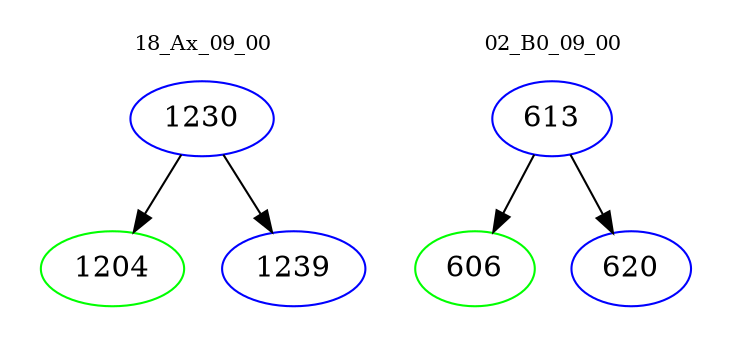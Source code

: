 digraph{
subgraph cluster_0 {
color = white
label = "18_Ax_09_00";
fontsize=10;
T0_1230 [label="1230", color="blue"]
T0_1230 -> T0_1204 [color="black"]
T0_1204 [label="1204", color="green"]
T0_1230 -> T0_1239 [color="black"]
T0_1239 [label="1239", color="blue"]
}
subgraph cluster_1 {
color = white
label = "02_B0_09_00";
fontsize=10;
T1_613 [label="613", color="blue"]
T1_613 -> T1_606 [color="black"]
T1_606 [label="606", color="green"]
T1_613 -> T1_620 [color="black"]
T1_620 [label="620", color="blue"]
}
}
